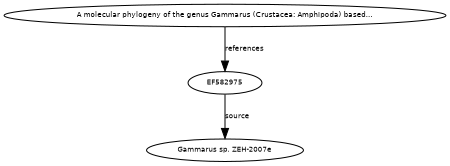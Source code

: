 digraph G {
size="3,3";
node [fontsize=7, fontname="Helvetica"];
edge [fontsize=7, fontname="Helvetica"];
node0 [label="EF582975", width=0.27433100247,height=0.27433100247];
node1 [label="A molecular phylogeny of the genus Gammarus (Crustacea: Amphipoda) based...", width=0.27433100247,height=0.27433100247];
node2 [label="Gammarus sp. ZEH-2007e", width=0.27433100247,height=0.27433100247];
node1 -> node0 [label="references"];
node0 -> node2 [label="source"];
}


